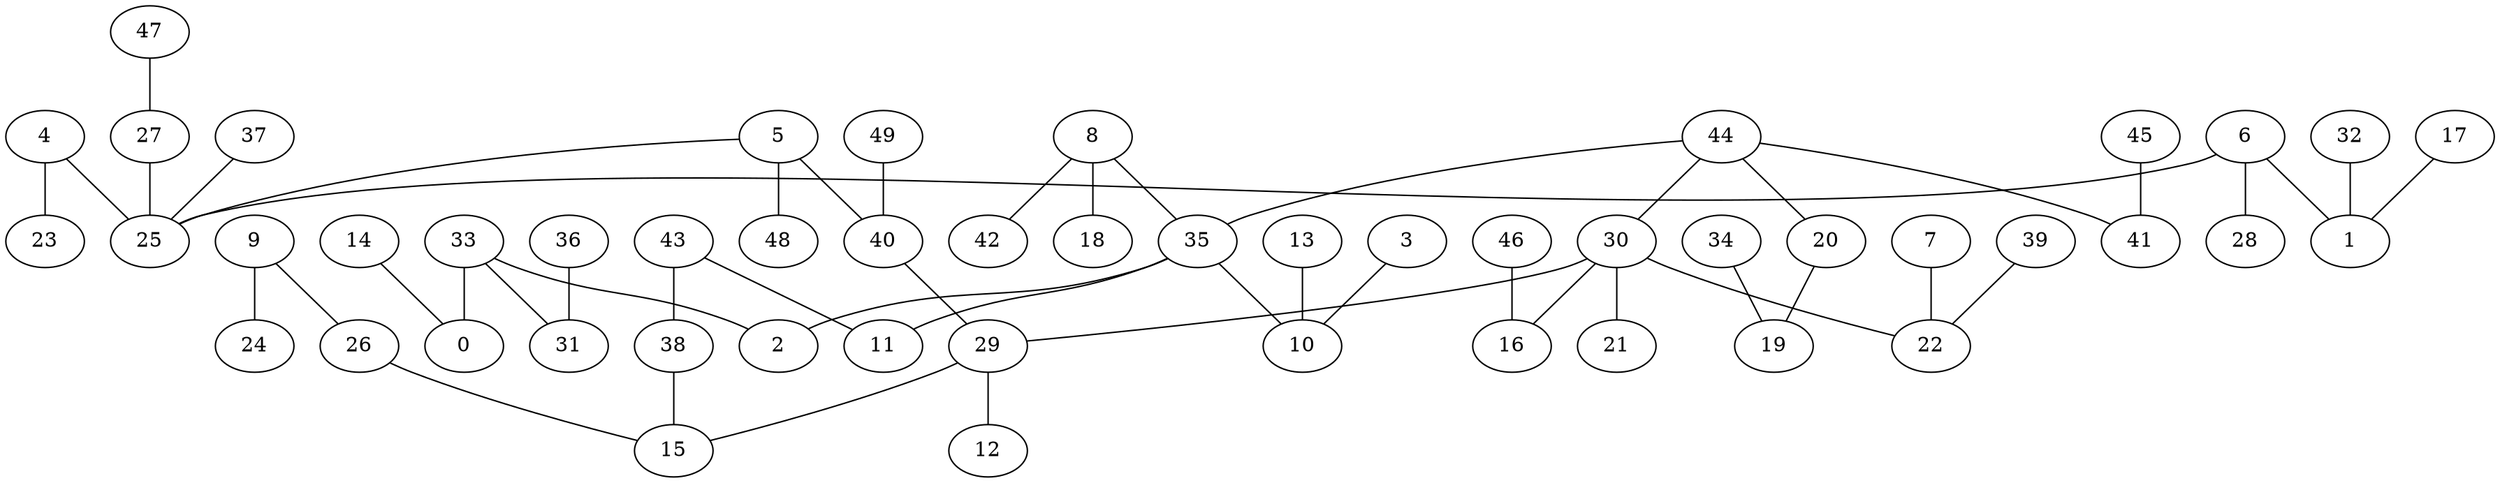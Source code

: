 digraph GG_graph {

subgraph G_graph {
edge [color = black]
"37" -> "25" [dir = none]
"33" -> "0" [dir = none]
"33" -> "31" [dir = none]
"33" -> "2" [dir = none]
"36" -> "31" [dir = none]
"9" -> "24" [dir = none]
"9" -> "26" [dir = none]
"8" -> "42" [dir = none]
"8" -> "18" [dir = none]
"8" -> "35" [dir = none]
"32" -> "1" [dir = none]
"26" -> "15" [dir = none]
"5" -> "48" [dir = none]
"5" -> "25" [dir = none]
"5" -> "40" [dir = none]
"20" -> "19" [dir = none]
"17" -> "1" [dir = none]
"40" -> "29" [dir = none]
"29" -> "12" [dir = none]
"29" -> "15" [dir = none]
"13" -> "10" [dir = none]
"49" -> "40" [dir = none]
"27" -> "25" [dir = none]
"35" -> "11" [dir = none]
"35" -> "10" [dir = none]
"35" -> "2" [dir = none]
"46" -> "16" [dir = none]
"7" -> "22" [dir = none]
"47" -> "27" [dir = none]
"44" -> "20" [dir = none]
"44" -> "41" [dir = none]
"44" -> "35" [dir = none]
"44" -> "30" [dir = none]
"3" -> "10" [dir = none]
"30" -> "21" [dir = none]
"30" -> "22" [dir = none]
"30" -> "29" [dir = none]
"30" -> "16" [dir = none]
"45" -> "41" [dir = none]
"6" -> "28" [dir = none]
"6" -> "1" [dir = none]
"6" -> "25" [dir = none]
"43" -> "38" [dir = none]
"43" -> "11" [dir = none]
"4" -> "23" [dir = none]
"4" -> "25" [dir = none]
"39" -> "22" [dir = none]
"14" -> "0" [dir = none]
"34" -> "19" [dir = none]
"38" -> "15" [dir = none]
}

}
